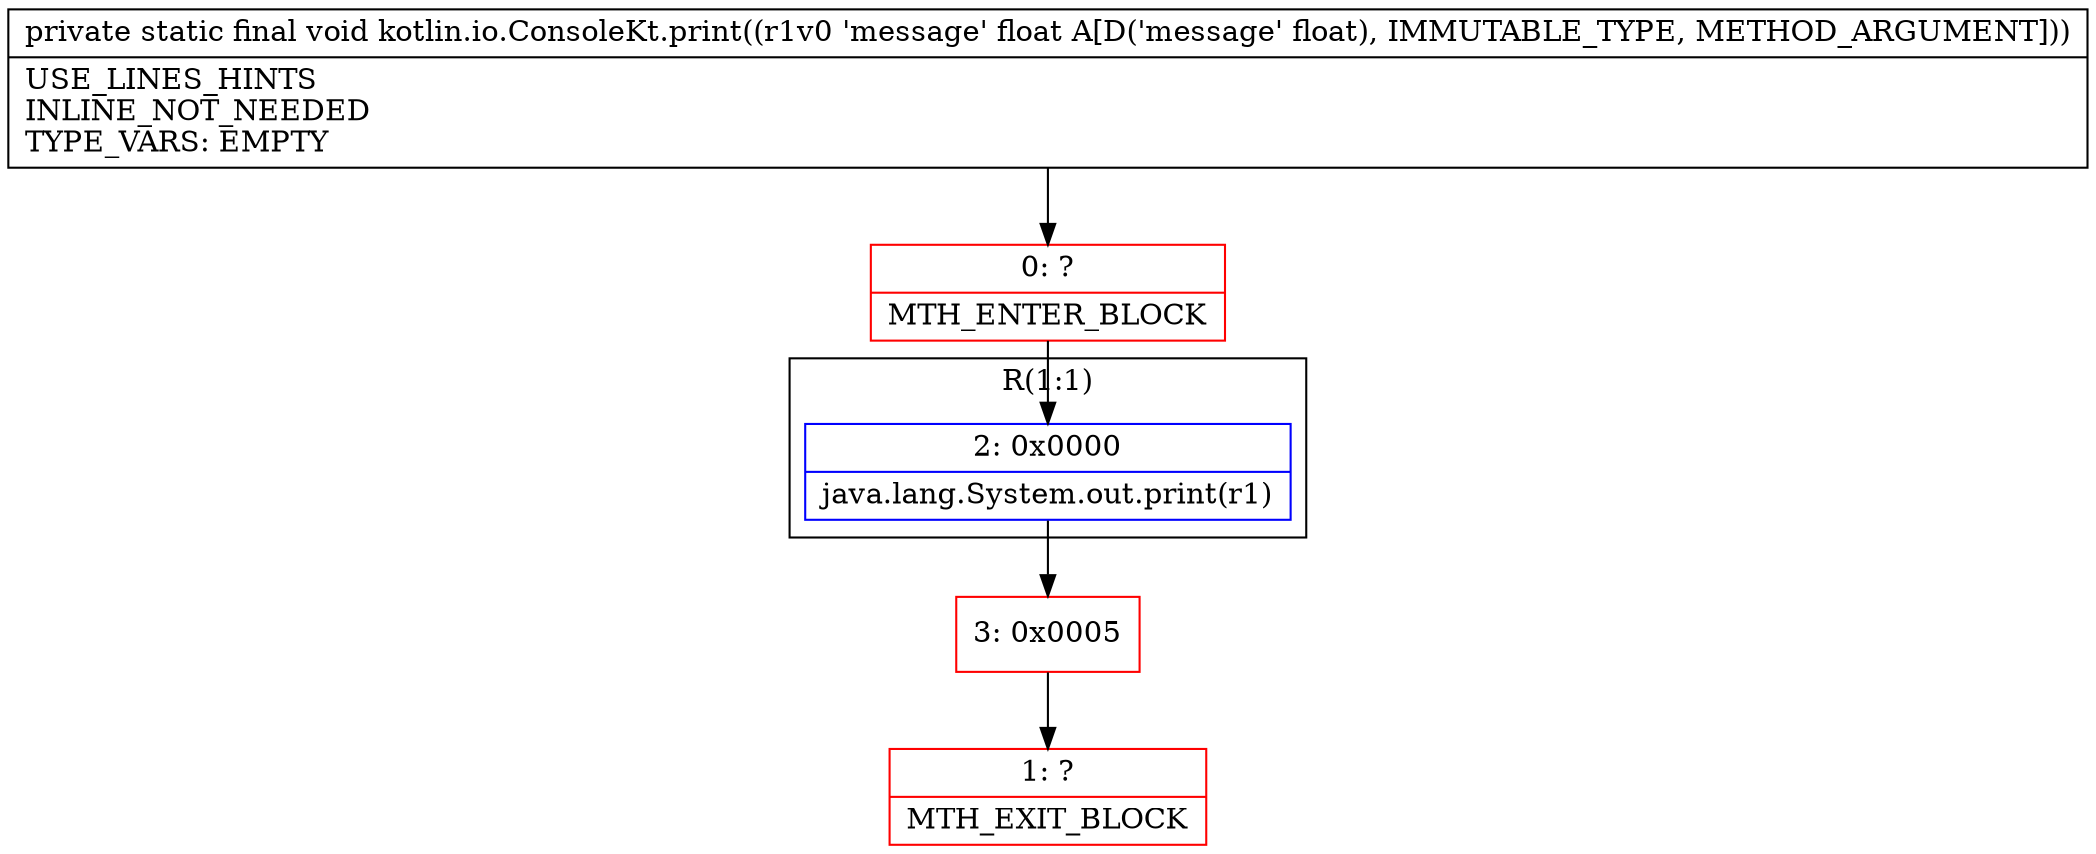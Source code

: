 digraph "CFG forkotlin.io.ConsoleKt.print(F)V" {
subgraph cluster_Region_1125764691 {
label = "R(1:1)";
node [shape=record,color=blue];
Node_2 [shape=record,label="{2\:\ 0x0000|java.lang.System.out.print(r1)\l}"];
}
Node_0 [shape=record,color=red,label="{0\:\ ?|MTH_ENTER_BLOCK\l}"];
Node_3 [shape=record,color=red,label="{3\:\ 0x0005}"];
Node_1 [shape=record,color=red,label="{1\:\ ?|MTH_EXIT_BLOCK\l}"];
MethodNode[shape=record,label="{private static final void kotlin.io.ConsoleKt.print((r1v0 'message' float A[D('message' float), IMMUTABLE_TYPE, METHOD_ARGUMENT]))  | USE_LINES_HINTS\lINLINE_NOT_NEEDED\lTYPE_VARS: EMPTY\l}"];
MethodNode -> Node_0;Node_2 -> Node_3;
Node_0 -> Node_2;
Node_3 -> Node_1;
}

